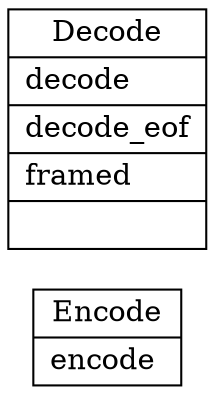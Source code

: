 digraph frame_trait {
  node[shape=box];
  newrank=true;
  rankdir=LR;

  Encode[shape="record";
    label="{{
      Encode|
        encode \l
    }}";
  ]

  Decode[shape="record";
    label="{{
      Decode|
        decode\l|
        decode_eof\l|
        framed\l|
    }}";
  ]
}
